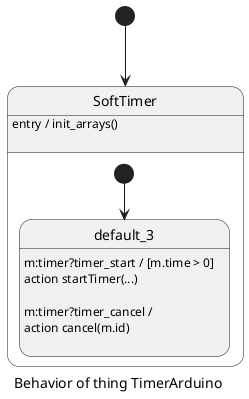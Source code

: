 @startuml
skinparam defaultTextAlignment left
caption Behavior of thing TimerArduino
[*] --> SoftTimer
state SoftTimer{
state default_3{
	default_3 : m:timer?timer_start / [m.time > 0]\naction startTimer(...)\n
	default_3 : m:timer?timer_cancel / \naction cancel(m.id)\n
}
[*] --> default_3
	SoftTimer : entry / init_arrays()\n
}
@enduml
